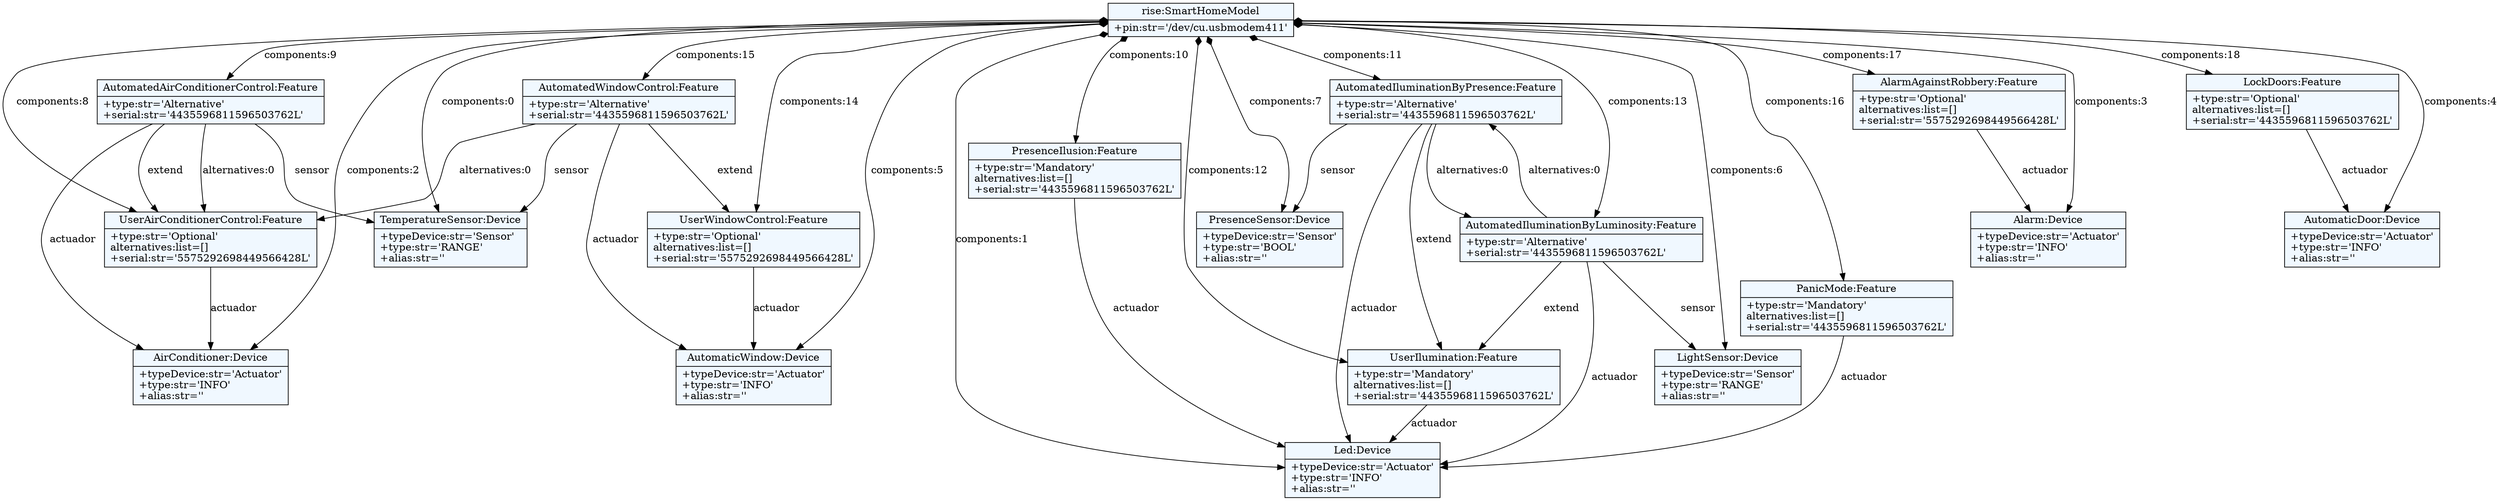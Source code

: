 
    digraph xtext {
    fontname = "Bitstream Vera Sans"
    fontsize = 8
    node[
        shape=record,
        style=filled,
        fillcolor=aliceblue
    ]
    nodesep = 0.3
    edge[dir=black,arrowtail=empty]


4458819144 -> 4458957176 [label="components:0" arrowtail=diamond dir=both]
4458957176[label="{TemperatureSensor:Device|+typeDevice:str='Sensor'\l+type:str='RANGE'\l+alias:str=''\l}"]
4458819144 -> 4458956952 [label="components:1" arrowtail=diamond dir=both]
4458956952[label="{Led:Device|+typeDevice:str='Actuator'\l+type:str='INFO'\l+alias:str=''\l}"]
4458819144 -> 4458956224 [label="components:2" arrowtail=diamond dir=both]
4458956224[label="{AirConditioner:Device|+typeDevice:str='Actuator'\l+type:str='INFO'\l+alias:str=''\l}"]
4458819144 -> 4458955944 [label="components:3" arrowtail=diamond dir=both]
4458955944[label="{Alarm:Device|+typeDevice:str='Actuator'\l+type:str='INFO'\l+alias:str=''\l}"]
4458819144 -> 4458955720 [label="components:4" arrowtail=diamond dir=both]
4458955720[label="{AutomaticDoor:Device|+typeDevice:str='Actuator'\l+type:str='INFO'\l+alias:str=''\l}"]
4458819144 -> 4458958184 [label="components:5" arrowtail=diamond dir=both]
4458958184[label="{AutomaticWindow:Device|+typeDevice:str='Actuator'\l+type:str='INFO'\l+alias:str=''\l}"]
4458819144 -> 4458956784 [label="components:6" arrowtail=diamond dir=both]
4458956784[label="{LightSensor:Device|+typeDevice:str='Sensor'\l+type:str='RANGE'\l+alias:str=''\l}"]
4458819144 -> 4458983776 [label="components:7" arrowtail=diamond dir=both]
4458983776[label="{PresenceSensor:Device|+typeDevice:str='Sensor'\l+type:str='BOOL'\l+alias:str=''\l}"]
4458819144 -> 4458983664 [label="components:8" arrowtail=diamond dir=both]
4458983664 -> 4458956224 [label="actuador" ]
4458983664[label="{UserAirConditionerControl:Feature|+type:str='Optional'\lalternatives:list=[]\l+serial:str='5575292698449566428L'\l}"]
4458819144 -> 4458987192 [label="components:9" arrowtail=diamond dir=both]
4458987192 -> 4458983664 [label="extend" ]
4458987192 -> 4458983664 [label="alternatives:0" ]
4458987192 -> 4458956224 [label="actuador" ]
4458987192 -> 4458957176 [label="sensor" ]
4458987192[label="{AutomatedAirConditionerControl:Feature|+type:str='Alternative'\l+serial:str='4435596811596503762L'\l}"]
4458819144 -> 4458987248 [label="components:10" arrowtail=diamond dir=both]
4458987248 -> 4458956952 [label="actuador" ]
4458987248[label="{PresenceIlusion:Feature|+type:str='Mandatory'\lalternatives:list=[]\l+serial:str='4435596811596503762L'\l}"]
4458819144 -> 4459085952 [label="components:11" arrowtail=diamond dir=both]
4459085952 -> 4459086064 [label="extend" ]
4459086064 -> 4458956952 [label="actuador" ]
4459086064[label="{UserIlumination:Feature|+type:str='Mandatory'\lalternatives:list=[]\l+serial:str='4435596811596503762L'\l}"]
4459085952 -> 4459086344 [label="alternatives:0" ]
4459086344 -> 4459086064 [label="extend" ]
4459086344 -> 4459085952 [label="alternatives:0" ]
4459086344 -> 4458956952 [label="actuador" ]
4459086344 -> 4458956784 [label="sensor" ]
4459086344[label="{AutomatedIluminationByLuminosity:Feature|+type:str='Alternative'\l+serial:str='4435596811596503762L'\l}"]
4459085952 -> 4458956952 [label="actuador" ]
4459085952 -> 4458983776 [label="sensor" ]
4459085952[label="{AutomatedIluminationByPresence:Feature|+type:str='Alternative'\l+serial:str='4435596811596503762L'\l}"]
4458819144 -> 4459086064 [label="components:12" arrowtail=diamond dir=both]
4458819144 -> 4459086344 [label="components:13" arrowtail=diamond dir=both]
4458819144 -> 4459086456 [label="components:14" arrowtail=diamond dir=both]
4459086456 -> 4458958184 [label="actuador" ]
4459086456[label="{UserWindowControl:Feature|+type:str='Optional'\lalternatives:list=[]\l+serial:str='5575292698449566428L'\l}"]
4458819144 -> 4459086736 [label="components:15" arrowtail=diamond dir=both]
4459086736 -> 4459086456 [label="extend" ]
4459086736 -> 4458983664 [label="alternatives:0" ]
4459086736 -> 4458958184 [label="actuador" ]
4459086736 -> 4458957176 [label="sensor" ]
4459086736[label="{AutomatedWindowControl:Feature|+type:str='Alternative'\l+serial:str='4435596811596503762L'\l}"]
4458819144 -> 4459086848 [label="components:16" arrowtail=diamond dir=both]
4459086848 -> 4458956952 [label="actuador" ]
4459086848[label="{PanicMode:Feature|+type:str='Mandatory'\lalternatives:list=[]\l+serial:str='4435596811596503762L'\l}"]
4458819144 -> 4459087128 [label="components:17" arrowtail=diamond dir=both]
4459087128 -> 4458955944 [label="actuador" ]
4459087128[label="{AlarmAgainstRobbery:Feature|+type:str='Optional'\lalternatives:list=[]\l+serial:str='5575292698449566428L'\l}"]
4458819144 -> 4459087240 [label="components:18" arrowtail=diamond dir=both]
4459087240 -> 4458955720 [label="actuador" ]
4459087240[label="{LockDoors:Feature|+type:str='Optional'\lalternatives:list=[]\l+serial:str='4435596811596503762L'\l}"]
4458819144[label="{rise:SmartHomeModel|+pin:str='/dev/cu.usbmodem411'\l}"]

}
